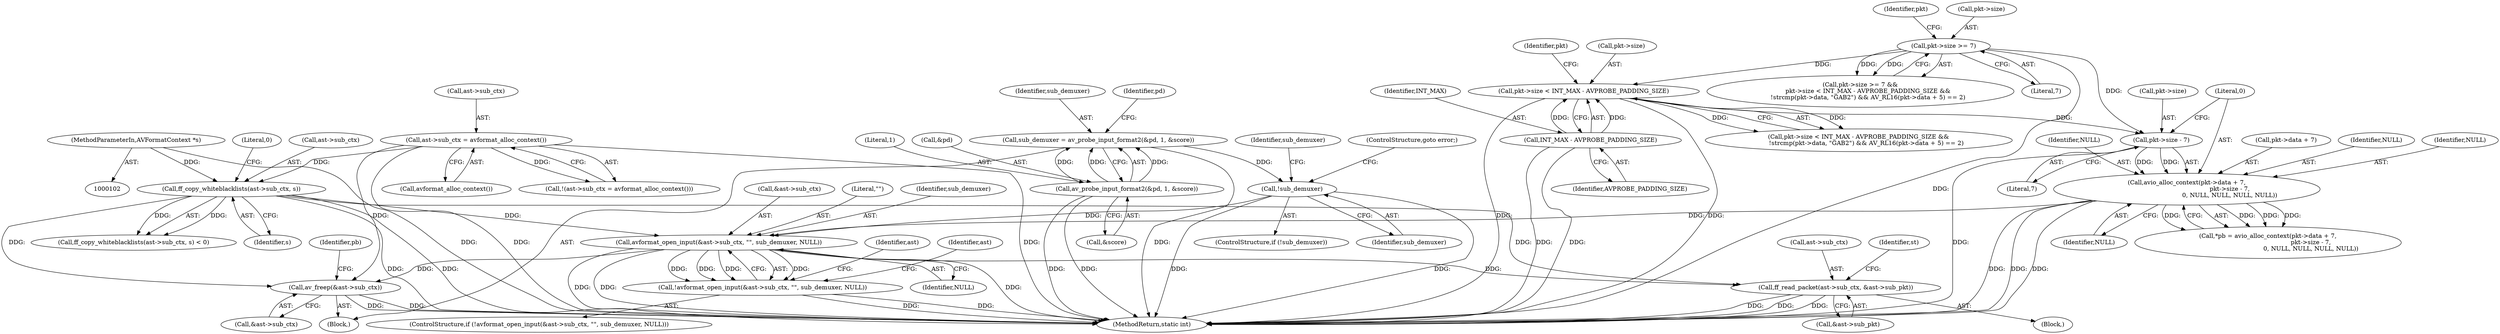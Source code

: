 digraph "0_FFmpeg_a5d849b149ca67ced2d271dc84db0bc95a548abb@API" {
"1000297" [label="(Call,avformat_open_input(&ast->sub_ctx, \"\", sub_demuxer, NULL))"];
"1000288" [label="(Call,ff_copy_whiteblacklists(ast->sub_ctx, s))"];
"1000273" [label="(Call,ast->sub_ctx = avformat_alloc_context())"];
"1000103" [label="(MethodParameterIn,AVFormatContext *s)"];
"1000255" [label="(Call,!sub_demuxer)"];
"1000241" [label="(Call,sub_demuxer = av_probe_input_format2(&pd, 1, &score))"];
"1000243" [label="(Call,av_probe_input_format2(&pd, 1, &score))"];
"1000156" [label="(Call,avio_alloc_context(pkt->data + 7,\n                                             pkt->size - 7,\n                                             0, NULL, NULL, NULL, NULL))"];
"1000162" [label="(Call,pkt->size - 7)"];
"1000109" [label="(Call,pkt->size >= 7)"];
"1000115" [label="(Call,pkt->size < INT_MAX - AVPROBE_PADDING_SIZE)"];
"1000119" [label="(Call,INT_MAX - AVPROBE_PADDING_SIZE)"];
"1000296" [label="(Call,!avformat_open_input(&ast->sub_ctx, \"\", sub_demuxer, NULL))"];
"1000315" [label="(Call,ff_read_packet(ast->sub_ctx, &ast->sub_pkt))"];
"1000372" [label="(Call,av_freep(&ast->sub_ctx))"];
"1000292" [label="(Identifier,s)"];
"1000166" [label="(Literal,7)"];
"1000325" [label="(Identifier,st)"];
"1000242" [label="(Identifier,sub_demuxer)"];
"1000382" [label="(MethodReturn,static int)"];
"1000126" [label="(Identifier,pkt)"];
"1000287" [label="(Call,ff_copy_whiteblacklists(ast->sub_ctx, s) < 0)"];
"1000243" [label="(Call,av_probe_input_format2(&pd, 1, &score))"];
"1000316" [label="(Call,ast->sub_ctx)"];
"1000315" [label="(Call,ff_read_packet(ast->sub_ctx, &ast->sub_pkt))"];
"1000247" [label="(Call,&score)"];
"1000319" [label="(Call,&ast->sub_pkt)"];
"1000246" [label="(Literal,1)"];
"1000257" [label="(ControlStructure,goto error;)"];
"1000273" [label="(Call,ast->sub_ctx = avformat_alloc_context())"];
"1000297" [label="(Call,avformat_open_input(&ast->sub_ctx, \"\", sub_demuxer, NULL))"];
"1000256" [label="(Identifier,sub_demuxer)"];
"1000137" [label="(Block,)"];
"1000372" [label="(Call,av_freep(&ast->sub_ctx))"];
"1000252" [label="(Identifier,pd)"];
"1000167" [label="(Literal,0)"];
"1000373" [label="(Call,&ast->sub_ctx)"];
"1000303" [label="(Identifier,sub_demuxer)"];
"1000157" [label="(Call,pkt->data + 7)"];
"1000277" [label="(Call,avformat_alloc_context())"];
"1000109" [label="(Call,pkt->size >= 7)"];
"1000171" [label="(Identifier,NULL)"];
"1000117" [label="(Identifier,pkt)"];
"1000295" [label="(ControlStructure,if (!avformat_open_input(&ast->sub_ctx, \"\", sub_demuxer, NULL)))"];
"1000110" [label="(Call,pkt->size)"];
"1000113" [label="(Literal,7)"];
"1000120" [label="(Identifier,INT_MAX)"];
"1000305" [label="(Block,)"];
"1000156" [label="(Call,avio_alloc_context(pkt->data + 7,\n                                             pkt->size - 7,\n                                             0, NULL, NULL, NULL, NULL))"];
"1000119" [label="(Call,INT_MAX - AVPROBE_PADDING_SIZE)"];
"1000108" [label="(Call,pkt->size >= 7 &&\n        pkt->size < INT_MAX - AVPROBE_PADDING_SIZE &&\n        !strcmp(pkt->data, \"GAB2\") && AV_RL16(pkt->data + 5) == 2)"];
"1000169" [label="(Identifier,NULL)"];
"1000289" [label="(Call,ast->sub_ctx)"];
"1000298" [label="(Call,&ast->sub_ctx)"];
"1000162" [label="(Call,pkt->size - 7)"];
"1000293" [label="(Literal,0)"];
"1000304" [label="(Identifier,NULL)"];
"1000255" [label="(Call,!sub_demuxer)"];
"1000103" [label="(MethodParameterIn,AVFormatContext *s)"];
"1000168" [label="(Identifier,NULL)"];
"1000163" [label="(Call,pkt->size)"];
"1000310" [label="(Identifier,ast)"];
"1000241" [label="(Call,sub_demuxer = av_probe_input_format2(&pd, 1, &score))"];
"1000244" [label="(Call,&pd)"];
"1000116" [label="(Call,pkt->size)"];
"1000272" [label="(Call,!(ast->sub_ctx = avformat_alloc_context()))"];
"1000154" [label="(Call,*pb = avio_alloc_context(pkt->data + 7,\n                                             pkt->size - 7,\n                                             0, NULL, NULL, NULL, NULL))"];
"1000115" [label="(Call,pkt->size < INT_MAX - AVPROBE_PADDING_SIZE)"];
"1000358" [label="(Identifier,ast)"];
"1000288" [label="(Call,ff_copy_whiteblacklists(ast->sub_ctx, s))"];
"1000274" [label="(Call,ast->sub_ctx)"];
"1000170" [label="(Identifier,NULL)"];
"1000114" [label="(Call,pkt->size < INT_MAX - AVPROBE_PADDING_SIZE &&\n        !strcmp(pkt->data, \"GAB2\") && AV_RL16(pkt->data + 5) == 2)"];
"1000262" [label="(Identifier,sub_demuxer)"];
"1000379" [label="(Identifier,pb)"];
"1000121" [label="(Identifier,AVPROBE_PADDING_SIZE)"];
"1000302" [label="(Literal,\"\")"];
"1000296" [label="(Call,!avformat_open_input(&ast->sub_ctx, \"\", sub_demuxer, NULL))"];
"1000254" [label="(ControlStructure,if (!sub_demuxer))"];
"1000297" -> "1000296"  [label="AST: "];
"1000297" -> "1000304"  [label="CFG: "];
"1000298" -> "1000297"  [label="AST: "];
"1000302" -> "1000297"  [label="AST: "];
"1000303" -> "1000297"  [label="AST: "];
"1000304" -> "1000297"  [label="AST: "];
"1000296" -> "1000297"  [label="CFG: "];
"1000297" -> "1000382"  [label="DDG: "];
"1000297" -> "1000382"  [label="DDG: "];
"1000297" -> "1000382"  [label="DDG: "];
"1000297" -> "1000296"  [label="DDG: "];
"1000297" -> "1000296"  [label="DDG: "];
"1000297" -> "1000296"  [label="DDG: "];
"1000297" -> "1000296"  [label="DDG: "];
"1000288" -> "1000297"  [label="DDG: "];
"1000255" -> "1000297"  [label="DDG: "];
"1000156" -> "1000297"  [label="DDG: "];
"1000297" -> "1000315"  [label="DDG: "];
"1000297" -> "1000372"  [label="DDG: "];
"1000288" -> "1000287"  [label="AST: "];
"1000288" -> "1000292"  [label="CFG: "];
"1000289" -> "1000288"  [label="AST: "];
"1000292" -> "1000288"  [label="AST: "];
"1000293" -> "1000288"  [label="CFG: "];
"1000288" -> "1000382"  [label="DDG: "];
"1000288" -> "1000382"  [label="DDG: "];
"1000288" -> "1000287"  [label="DDG: "];
"1000288" -> "1000287"  [label="DDG: "];
"1000273" -> "1000288"  [label="DDG: "];
"1000103" -> "1000288"  [label="DDG: "];
"1000288" -> "1000315"  [label="DDG: "];
"1000288" -> "1000372"  [label="DDG: "];
"1000273" -> "1000272"  [label="AST: "];
"1000273" -> "1000277"  [label="CFG: "];
"1000274" -> "1000273"  [label="AST: "];
"1000277" -> "1000273"  [label="AST: "];
"1000272" -> "1000273"  [label="CFG: "];
"1000273" -> "1000382"  [label="DDG: "];
"1000273" -> "1000382"  [label="DDG: "];
"1000273" -> "1000272"  [label="DDG: "];
"1000273" -> "1000372"  [label="DDG: "];
"1000103" -> "1000102"  [label="AST: "];
"1000103" -> "1000382"  [label="DDG: "];
"1000255" -> "1000254"  [label="AST: "];
"1000255" -> "1000256"  [label="CFG: "];
"1000256" -> "1000255"  [label="AST: "];
"1000257" -> "1000255"  [label="CFG: "];
"1000262" -> "1000255"  [label="CFG: "];
"1000255" -> "1000382"  [label="DDG: "];
"1000255" -> "1000382"  [label="DDG: "];
"1000241" -> "1000255"  [label="DDG: "];
"1000241" -> "1000137"  [label="AST: "];
"1000241" -> "1000243"  [label="CFG: "];
"1000242" -> "1000241"  [label="AST: "];
"1000243" -> "1000241"  [label="AST: "];
"1000252" -> "1000241"  [label="CFG: "];
"1000241" -> "1000382"  [label="DDG: "];
"1000243" -> "1000241"  [label="DDG: "];
"1000243" -> "1000241"  [label="DDG: "];
"1000243" -> "1000241"  [label="DDG: "];
"1000243" -> "1000247"  [label="CFG: "];
"1000244" -> "1000243"  [label="AST: "];
"1000246" -> "1000243"  [label="AST: "];
"1000247" -> "1000243"  [label="AST: "];
"1000243" -> "1000382"  [label="DDG: "];
"1000243" -> "1000382"  [label="DDG: "];
"1000156" -> "1000154"  [label="AST: "];
"1000156" -> "1000171"  [label="CFG: "];
"1000157" -> "1000156"  [label="AST: "];
"1000162" -> "1000156"  [label="AST: "];
"1000167" -> "1000156"  [label="AST: "];
"1000168" -> "1000156"  [label="AST: "];
"1000169" -> "1000156"  [label="AST: "];
"1000170" -> "1000156"  [label="AST: "];
"1000171" -> "1000156"  [label="AST: "];
"1000154" -> "1000156"  [label="CFG: "];
"1000156" -> "1000382"  [label="DDG: "];
"1000156" -> "1000382"  [label="DDG: "];
"1000156" -> "1000382"  [label="DDG: "];
"1000156" -> "1000154"  [label="DDG: "];
"1000156" -> "1000154"  [label="DDG: "];
"1000156" -> "1000154"  [label="DDG: "];
"1000156" -> "1000154"  [label="DDG: "];
"1000162" -> "1000156"  [label="DDG: "];
"1000162" -> "1000156"  [label="DDG: "];
"1000162" -> "1000166"  [label="CFG: "];
"1000163" -> "1000162"  [label="AST: "];
"1000166" -> "1000162"  [label="AST: "];
"1000167" -> "1000162"  [label="CFG: "];
"1000162" -> "1000382"  [label="DDG: "];
"1000109" -> "1000162"  [label="DDG: "];
"1000115" -> "1000162"  [label="DDG: "];
"1000109" -> "1000108"  [label="AST: "];
"1000109" -> "1000113"  [label="CFG: "];
"1000110" -> "1000109"  [label="AST: "];
"1000113" -> "1000109"  [label="AST: "];
"1000117" -> "1000109"  [label="CFG: "];
"1000108" -> "1000109"  [label="CFG: "];
"1000109" -> "1000382"  [label="DDG: "];
"1000109" -> "1000108"  [label="DDG: "];
"1000109" -> "1000108"  [label="DDG: "];
"1000109" -> "1000115"  [label="DDG: "];
"1000115" -> "1000114"  [label="AST: "];
"1000115" -> "1000119"  [label="CFG: "];
"1000116" -> "1000115"  [label="AST: "];
"1000119" -> "1000115"  [label="AST: "];
"1000126" -> "1000115"  [label="CFG: "];
"1000114" -> "1000115"  [label="CFG: "];
"1000115" -> "1000382"  [label="DDG: "];
"1000115" -> "1000382"  [label="DDG: "];
"1000115" -> "1000114"  [label="DDG: "];
"1000115" -> "1000114"  [label="DDG: "];
"1000119" -> "1000115"  [label="DDG: "];
"1000119" -> "1000115"  [label="DDG: "];
"1000119" -> "1000121"  [label="CFG: "];
"1000120" -> "1000119"  [label="AST: "];
"1000121" -> "1000119"  [label="AST: "];
"1000119" -> "1000382"  [label="DDG: "];
"1000119" -> "1000382"  [label="DDG: "];
"1000296" -> "1000295"  [label="AST: "];
"1000310" -> "1000296"  [label="CFG: "];
"1000358" -> "1000296"  [label="CFG: "];
"1000296" -> "1000382"  [label="DDG: "];
"1000296" -> "1000382"  [label="DDG: "];
"1000315" -> "1000305"  [label="AST: "];
"1000315" -> "1000319"  [label="CFG: "];
"1000316" -> "1000315"  [label="AST: "];
"1000319" -> "1000315"  [label="AST: "];
"1000325" -> "1000315"  [label="CFG: "];
"1000315" -> "1000382"  [label="DDG: "];
"1000315" -> "1000382"  [label="DDG: "];
"1000315" -> "1000382"  [label="DDG: "];
"1000372" -> "1000137"  [label="AST: "];
"1000372" -> "1000373"  [label="CFG: "];
"1000373" -> "1000372"  [label="AST: "];
"1000379" -> "1000372"  [label="CFG: "];
"1000372" -> "1000382"  [label="DDG: "];
"1000372" -> "1000382"  [label="DDG: "];
}
